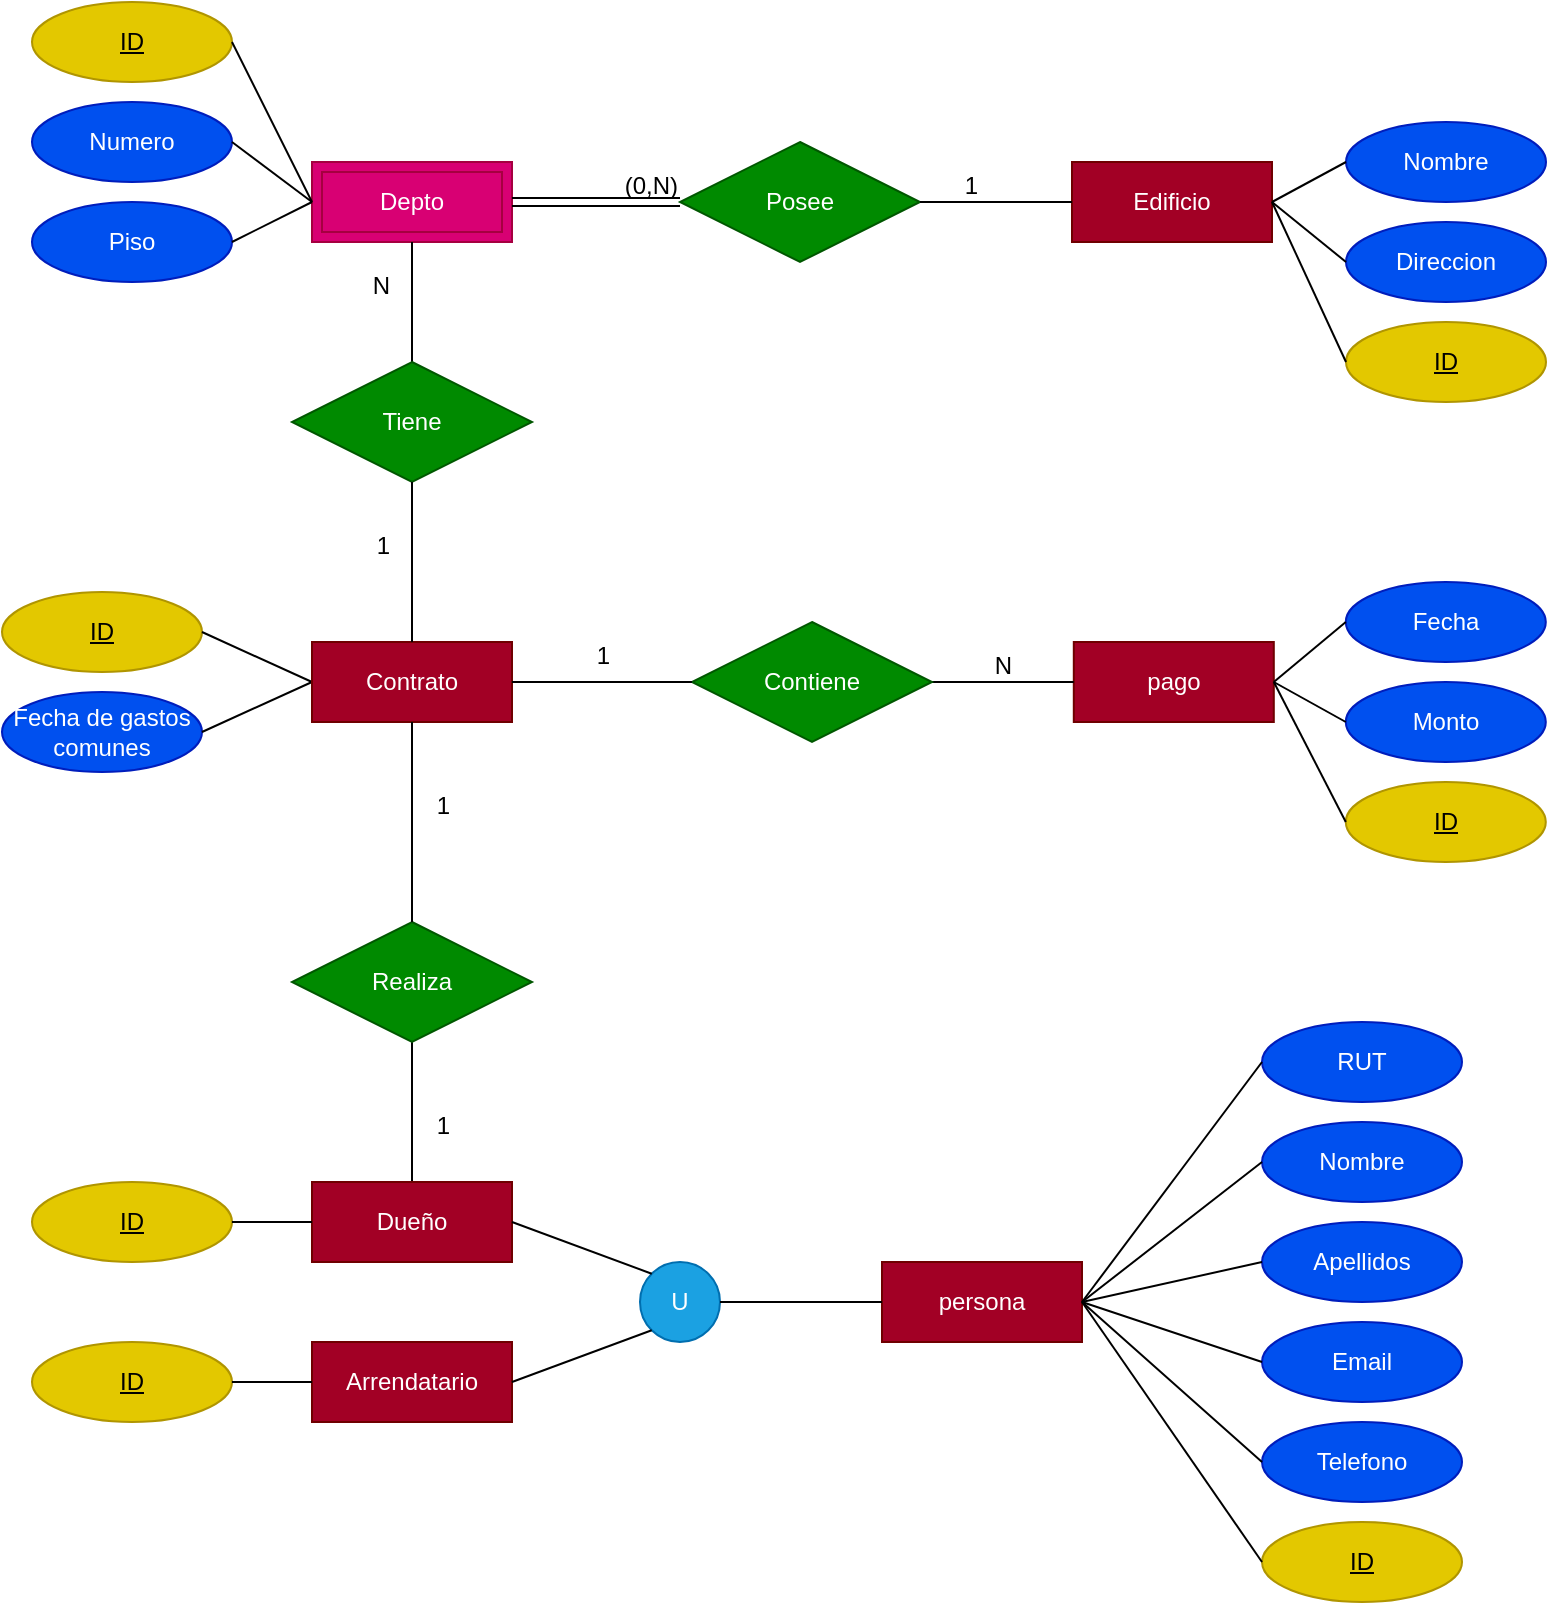 <mxfile version="21.6.8" type="device">
  <diagram name="Página-1" id="DmiOHVu3LQXbUyQUYtL3">
    <mxGraphModel dx="1036" dy="1783" grid="1" gridSize="10" guides="1" tooltips="1" connect="1" arrows="1" fold="1" page="1" pageScale="1" pageWidth="827" pageHeight="1169" math="0" shadow="0">
      <root>
        <mxCell id="0" />
        <mxCell id="1" parent="0" />
        <mxCell id="bor69yFq9c3J55ucmxrl-1" value="Edificio" style="whiteSpace=wrap;html=1;align=center;fillColor=#a20025;fontColor=#ffffff;strokeColor=#6F0000;" parent="1" vertex="1">
          <mxGeometry x="590" y="70" width="100" height="40" as="geometry" />
        </mxCell>
        <mxCell id="bor69yFq9c3J55ucmxrl-2" value="persona" style="whiteSpace=wrap;html=1;align=center;fillColor=#a20025;fontColor=#ffffff;strokeColor=#6F0000;" parent="1" vertex="1">
          <mxGeometry x="495" y="620" width="100" height="40" as="geometry" />
        </mxCell>
        <mxCell id="bor69yFq9c3J55ucmxrl-3" value="Depto" style="shape=ext;margin=3;double=1;whiteSpace=wrap;html=1;align=center;fillColor=#d80073;fontColor=#ffffff;strokeColor=#A50040;" parent="1" vertex="1">
          <mxGeometry x="210" y="70" width="100" height="40" as="geometry" />
        </mxCell>
        <mxCell id="bor69yFq9c3J55ucmxrl-5" value="pago" style="whiteSpace=wrap;html=1;align=center;fillColor=#a20025;fontColor=#ffffff;strokeColor=#6F0000;" parent="1" vertex="1">
          <mxGeometry x="590.9" y="310" width="100" height="40" as="geometry" />
        </mxCell>
        <mxCell id="bor69yFq9c3J55ucmxrl-8" value="Posee" style="shape=rhombus;perimeter=rhombusPerimeter;whiteSpace=wrap;html=1;align=center;fillColor=#008a00;fontColor=#ffffff;strokeColor=#005700;" parent="1" vertex="1">
          <mxGeometry x="394" y="60" width="120" height="60" as="geometry" />
        </mxCell>
        <mxCell id="bor69yFq9c3J55ucmxrl-9" value="" style="endArrow=none;html=1;rounded=0;exitX=0;exitY=0.5;exitDx=0;exitDy=0;entryX=1;entryY=0.5;entryDx=0;entryDy=0;" parent="1" source="bor69yFq9c3J55ucmxrl-1" target="bor69yFq9c3J55ucmxrl-8" edge="1">
          <mxGeometry relative="1" as="geometry">
            <mxPoint x="330" y="320" as="sourcePoint" />
            <mxPoint x="430" y="170" as="targetPoint" />
          </mxGeometry>
        </mxCell>
        <mxCell id="bor69yFq9c3J55ucmxrl-10" value="1" style="resizable=0;html=1;whiteSpace=wrap;align=right;verticalAlign=bottom;" parent="bor69yFq9c3J55ucmxrl-9" connectable="0" vertex="1">
          <mxGeometry x="1" relative="1" as="geometry">
            <mxPoint x="30" as="offset" />
          </mxGeometry>
        </mxCell>
        <mxCell id="bor69yFq9c3J55ucmxrl-13" value="" style="shape=link;html=1;rounded=0;exitX=1;exitY=0.5;exitDx=0;exitDy=0;" parent="1" source="bor69yFq9c3J55ucmxrl-3" target="bor69yFq9c3J55ucmxrl-8" edge="1">
          <mxGeometry relative="1" as="geometry">
            <mxPoint x="330" y="320" as="sourcePoint" />
            <mxPoint x="490" y="320" as="targetPoint" />
          </mxGeometry>
        </mxCell>
        <mxCell id="bor69yFq9c3J55ucmxrl-14" value="(0,N)" style="resizable=0;html=1;whiteSpace=wrap;align=right;verticalAlign=bottom;" parent="bor69yFq9c3J55ucmxrl-13" connectable="0" vertex="1">
          <mxGeometry x="1" relative="1" as="geometry" />
        </mxCell>
        <mxCell id="bor69yFq9c3J55ucmxrl-16" value="" style="endArrow=none;html=1;rounded=0;exitX=0.5;exitY=1;exitDx=0;exitDy=0;entryX=0.5;entryY=0;entryDx=0;entryDy=0;" parent="1" source="bor69yFq9c3J55ucmxrl-3" target="4m-iscI3mFcmCV3gT1Eq-2" edge="1">
          <mxGeometry relative="1" as="geometry">
            <mxPoint x="600" y="100" as="sourcePoint" />
            <mxPoint x="260" y="170" as="targetPoint" />
          </mxGeometry>
        </mxCell>
        <mxCell id="bor69yFq9c3J55ucmxrl-17" value="N" style="resizable=0;html=1;whiteSpace=wrap;align=right;verticalAlign=bottom;" parent="bor69yFq9c3J55ucmxrl-16" connectable="0" vertex="1">
          <mxGeometry x="1" relative="1" as="geometry">
            <mxPoint x="-10" y="-30" as="offset" />
          </mxGeometry>
        </mxCell>
        <mxCell id="bor69yFq9c3J55ucmxrl-27" value="" style="endArrow=none;html=1;rounded=0;exitX=0.5;exitY=0;exitDx=0;exitDy=0;entryX=0.5;entryY=1;entryDx=0;entryDy=0;" parent="1" source="xxrO89_LfZ_OQnGle9vT-1" target="4m-iscI3mFcmCV3gT1Eq-4" edge="1">
          <mxGeometry relative="1" as="geometry">
            <mxPoint x="260" y="330" as="sourcePoint" />
            <mxPoint x="260" y="510" as="targetPoint" />
          </mxGeometry>
        </mxCell>
        <mxCell id="bor69yFq9c3J55ucmxrl-28" value="1" style="resizable=0;html=1;whiteSpace=wrap;align=right;verticalAlign=bottom;" parent="bor69yFq9c3J55ucmxrl-27" connectable="0" vertex="1">
          <mxGeometry x="1" relative="1" as="geometry">
            <mxPoint x="20" y="50" as="offset" />
          </mxGeometry>
        </mxCell>
        <mxCell id="bor69yFq9c3J55ucmxrl-30" value="" style="endArrow=none;html=1;rounded=0;exitX=1;exitY=0.5;exitDx=0;exitDy=0;" parent="1" source="4m-iscI3mFcmCV3gT1Eq-3" target="bor69yFq9c3J55ucmxrl-5" edge="1">
          <mxGeometry relative="1" as="geometry">
            <mxPoint x="500.0" y="333.98" as="sourcePoint" />
            <mxPoint x="506.84" y="485" as="targetPoint" />
          </mxGeometry>
        </mxCell>
        <mxCell id="bor69yFq9c3J55ucmxrl-31" value="N" style="resizable=0;html=1;whiteSpace=wrap;align=right;verticalAlign=bottom;" parent="bor69yFq9c3J55ucmxrl-30" connectable="0" vertex="1">
          <mxGeometry x="1" relative="1" as="geometry">
            <mxPoint x="-30" as="offset" />
          </mxGeometry>
        </mxCell>
        <mxCell id="bor69yFq9c3J55ucmxrl-32" value="Nombre" style="ellipse;whiteSpace=wrap;html=1;align=center;fillColor=#0050ef;fontColor=#ffffff;strokeColor=#001DBC;" parent="1" vertex="1">
          <mxGeometry x="727" y="50" width="100" height="40" as="geometry" />
        </mxCell>
        <mxCell id="bor69yFq9c3J55ucmxrl-33" value="Direccion" style="ellipse;whiteSpace=wrap;html=1;align=center;fillColor=#0050ef;fontColor=#ffffff;strokeColor=#001DBC;" parent="1" vertex="1">
          <mxGeometry x="727" y="100" width="100" height="40" as="geometry" />
        </mxCell>
        <mxCell id="bor69yFq9c3J55ucmxrl-35" value="Numero" style="ellipse;whiteSpace=wrap;html=1;align=center;fillColor=#0050ef;fontColor=#ffffff;strokeColor=#001DBC;" parent="1" vertex="1">
          <mxGeometry x="70" y="40" width="100" height="40" as="geometry" />
        </mxCell>
        <mxCell id="bor69yFq9c3J55ucmxrl-36" value="Piso" style="ellipse;whiteSpace=wrap;html=1;align=center;fillColor=#0050ef;fontColor=#ffffff;strokeColor=#001DBC;" parent="1" vertex="1">
          <mxGeometry x="70" y="90" width="100" height="40" as="geometry" />
        </mxCell>
        <mxCell id="bor69yFq9c3J55ucmxrl-38" value="" style="endArrow=none;html=1;rounded=0;exitX=1;exitY=0.5;exitDx=0;exitDy=0;entryX=0;entryY=0.5;entryDx=0;entryDy=0;" parent="1" source="bor69yFq9c3J55ucmxrl-35" target="bor69yFq9c3J55ucmxrl-3" edge="1">
          <mxGeometry relative="1" as="geometry">
            <mxPoint x="330" y="220" as="sourcePoint" />
            <mxPoint x="490" y="220" as="targetPoint" />
          </mxGeometry>
        </mxCell>
        <mxCell id="bor69yFq9c3J55ucmxrl-39" value="" style="endArrow=none;html=1;rounded=0;exitX=1;exitY=0.5;exitDx=0;exitDy=0;entryX=0;entryY=0.5;entryDx=0;entryDy=0;" parent="1" source="bor69yFq9c3J55ucmxrl-36" target="bor69yFq9c3J55ucmxrl-3" edge="1">
          <mxGeometry relative="1" as="geometry">
            <mxPoint x="190" y="70" as="sourcePoint" />
            <mxPoint x="220" y="100" as="targetPoint" />
          </mxGeometry>
        </mxCell>
        <mxCell id="bor69yFq9c3J55ucmxrl-41" value="" style="endArrow=none;html=1;rounded=0;exitX=0;exitY=0.5;exitDx=0;exitDy=0;entryX=1;entryY=0.5;entryDx=0;entryDy=0;" parent="1" source="bor69yFq9c3J55ucmxrl-32" target="bor69yFq9c3J55ucmxrl-1" edge="1">
          <mxGeometry relative="1" as="geometry">
            <mxPoint x="180" y="60" as="sourcePoint" />
            <mxPoint x="220" y="100" as="targetPoint" />
          </mxGeometry>
        </mxCell>
        <mxCell id="bor69yFq9c3J55ucmxrl-42" value="" style="endArrow=none;html=1;rounded=0;exitX=0;exitY=0.5;exitDx=0;exitDy=0;entryX=1;entryY=0.5;entryDx=0;entryDy=0;" parent="1" source="bor69yFq9c3J55ucmxrl-33" target="bor69yFq9c3J55ucmxrl-1" edge="1">
          <mxGeometry relative="1" as="geometry">
            <mxPoint x="737" y="70" as="sourcePoint" />
            <mxPoint x="700" y="100" as="targetPoint" />
          </mxGeometry>
        </mxCell>
        <mxCell id="bor69yFq9c3J55ucmxrl-43" value="Fecha de gastos comunes" style="ellipse;whiteSpace=wrap;html=1;align=center;fillColor=#0050ef;fontColor=#ffffff;strokeColor=#001DBC;" parent="1" vertex="1">
          <mxGeometry x="55" y="335" width="100" height="40" as="geometry" />
        </mxCell>
        <mxCell id="bor69yFq9c3J55ucmxrl-44" value="" style="endArrow=none;html=1;rounded=0;exitX=1;exitY=0.5;exitDx=0;exitDy=0;entryX=0;entryY=0.5;entryDx=0;entryDy=0;" parent="1" source="bor69yFq9c3J55ucmxrl-43" target="4m-iscI3mFcmCV3gT1Eq-1" edge="1">
          <mxGeometry relative="1" as="geometry">
            <mxPoint x="165" y="225" as="sourcePoint" />
            <mxPoint x="185" y="325" as="targetPoint" />
          </mxGeometry>
        </mxCell>
        <mxCell id="bor69yFq9c3J55ucmxrl-45" value="Fecha" style="ellipse;whiteSpace=wrap;html=1;align=center;fillColor=#0050ef;fontColor=#ffffff;strokeColor=#001DBC;" parent="1" vertex="1">
          <mxGeometry x="726.9" y="280" width="100" height="40" as="geometry" />
        </mxCell>
        <mxCell id="bor69yFq9c3J55ucmxrl-46" value="Monto" style="ellipse;whiteSpace=wrap;html=1;align=center;fillColor=#0050ef;fontColor=#ffffff;strokeColor=#001DBC;" parent="1" vertex="1">
          <mxGeometry x="726.9" y="330" width="100" height="40" as="geometry" />
        </mxCell>
        <mxCell id="bor69yFq9c3J55ucmxrl-47" value="" style="endArrow=none;html=1;rounded=0;exitX=0;exitY=0.5;exitDx=0;exitDy=0;entryX=1;entryY=0.5;entryDx=0;entryDy=0;" parent="1" source="bor69yFq9c3J55ucmxrl-45" target="bor69yFq9c3J55ucmxrl-5" edge="1">
          <mxGeometry relative="1" as="geometry">
            <mxPoint x="923.9" y="180" as="sourcePoint" />
            <mxPoint x="886.9" y="210" as="targetPoint" />
          </mxGeometry>
        </mxCell>
        <mxCell id="bor69yFq9c3J55ucmxrl-48" value="" style="endArrow=none;html=1;rounded=0;exitX=0;exitY=0.5;exitDx=0;exitDy=0;entryX=1;entryY=0.5;entryDx=0;entryDy=0;" parent="1" source="bor69yFq9c3J55ucmxrl-46" target="bor69yFq9c3J55ucmxrl-5" edge="1">
          <mxGeometry relative="1" as="geometry">
            <mxPoint x="726.9" y="310" as="sourcePoint" />
            <mxPoint x="700.9" y="340" as="targetPoint" />
          </mxGeometry>
        </mxCell>
        <mxCell id="bor69yFq9c3J55ucmxrl-49" value="RUT" style="ellipse;whiteSpace=wrap;html=1;align=center;fillColor=#0050ef;fontColor=#ffffff;strokeColor=#001DBC;" parent="1" vertex="1">
          <mxGeometry x="685" y="500" width="100" height="40" as="geometry" />
        </mxCell>
        <mxCell id="bor69yFq9c3J55ucmxrl-50" value="Nombre" style="ellipse;whiteSpace=wrap;html=1;align=center;fillColor=#0050ef;fontColor=#ffffff;strokeColor=#001DBC;" parent="1" vertex="1">
          <mxGeometry x="685" y="550" width="100" height="40" as="geometry" />
        </mxCell>
        <mxCell id="bor69yFq9c3J55ucmxrl-51" value="Apellidos" style="ellipse;whiteSpace=wrap;html=1;align=center;fillColor=#0050ef;fontColor=#ffffff;strokeColor=#001DBC;" parent="1" vertex="1">
          <mxGeometry x="685" y="600" width="100" height="40" as="geometry" />
        </mxCell>
        <mxCell id="bor69yFq9c3J55ucmxrl-52" value="Email" style="ellipse;whiteSpace=wrap;html=1;align=center;fillColor=#0050ef;fontColor=#ffffff;strokeColor=#001DBC;" parent="1" vertex="1">
          <mxGeometry x="685" y="650" width="100" height="40" as="geometry" />
        </mxCell>
        <mxCell id="bor69yFq9c3J55ucmxrl-53" value="Telefono" style="ellipse;whiteSpace=wrap;html=1;align=center;fillColor=#0050ef;fontColor=#ffffff;strokeColor=#001DBC;" parent="1" vertex="1">
          <mxGeometry x="685" y="700" width="100" height="40" as="geometry" />
        </mxCell>
        <mxCell id="bor69yFq9c3J55ucmxrl-54" value="" style="endArrow=none;html=1;rounded=0;exitX=1;exitY=0.5;exitDx=0;exitDy=0;entryX=0;entryY=0.5;entryDx=0;entryDy=0;" parent="1" source="bor69yFq9c3J55ucmxrl-2" target="bor69yFq9c3J55ucmxrl-49" edge="1">
          <mxGeometry relative="1" as="geometry">
            <mxPoint x="875" y="430" as="sourcePoint" />
            <mxPoint x="839" y="400" as="targetPoint" />
          </mxGeometry>
        </mxCell>
        <mxCell id="bor69yFq9c3J55ucmxrl-55" value="" style="endArrow=none;html=1;rounded=0;exitX=1;exitY=0.5;exitDx=0;exitDy=0;entryX=0;entryY=0.5;entryDx=0;entryDy=0;" parent="1" source="bor69yFq9c3J55ucmxrl-2" target="bor69yFq9c3J55ucmxrl-50" edge="1">
          <mxGeometry relative="1" as="geometry">
            <mxPoint x="885" y="440" as="sourcePoint" />
            <mxPoint x="625" y="470" as="targetPoint" />
          </mxGeometry>
        </mxCell>
        <mxCell id="bor69yFq9c3J55ucmxrl-56" value="" style="endArrow=none;html=1;rounded=0;exitX=1;exitY=0.5;exitDx=0;exitDy=0;entryX=0;entryY=0.5;entryDx=0;entryDy=0;" parent="1" source="bor69yFq9c3J55ucmxrl-2" target="bor69yFq9c3J55ucmxrl-51" edge="1">
          <mxGeometry relative="1" as="geometry">
            <mxPoint x="895" y="450" as="sourcePoint" />
            <mxPoint x="859" y="420" as="targetPoint" />
          </mxGeometry>
        </mxCell>
        <mxCell id="bor69yFq9c3J55ucmxrl-57" value="" style="endArrow=none;html=1;rounded=0;exitX=0;exitY=0.5;exitDx=0;exitDy=0;entryX=1;entryY=0.5;entryDx=0;entryDy=0;" parent="1" source="bor69yFq9c3J55ucmxrl-52" target="bor69yFq9c3J55ucmxrl-2" edge="1">
          <mxGeometry relative="1" as="geometry">
            <mxPoint x="905" y="460" as="sourcePoint" />
            <mxPoint x="869" y="430" as="targetPoint" />
          </mxGeometry>
        </mxCell>
        <mxCell id="bor69yFq9c3J55ucmxrl-59" value="" style="endArrow=none;html=1;rounded=0;exitX=0;exitY=0.5;exitDx=0;exitDy=0;entryX=1;entryY=0.5;entryDx=0;entryDy=0;" parent="1" source="bor69yFq9c3J55ucmxrl-53" target="bor69yFq9c3J55ucmxrl-2" edge="1">
          <mxGeometry relative="1" as="geometry">
            <mxPoint x="925" y="480" as="sourcePoint" />
            <mxPoint x="889" y="450" as="targetPoint" />
          </mxGeometry>
        </mxCell>
        <mxCell id="bor69yFq9c3J55ucmxrl-62" value="ID" style="ellipse;whiteSpace=wrap;html=1;align=center;fontStyle=4;fillColor=#e3c800;fontColor=#000000;strokeColor=#B09500;" parent="1" vertex="1">
          <mxGeometry x="70" y="-10" width="100" height="40" as="geometry" />
        </mxCell>
        <mxCell id="bor69yFq9c3J55ucmxrl-67" value="" style="endArrow=none;html=1;rounded=0;exitX=1;exitY=0.5;exitDx=0;exitDy=0;entryX=0;entryY=0.5;entryDx=0;entryDy=0;" parent="1" source="bor69yFq9c3J55ucmxrl-62" target="bor69yFq9c3J55ucmxrl-3" edge="1">
          <mxGeometry relative="1" as="geometry">
            <mxPoint x="180" y="70" as="sourcePoint" />
            <mxPoint x="190" y="90" as="targetPoint" />
          </mxGeometry>
        </mxCell>
        <mxCell id="bor69yFq9c3J55ucmxrl-68" value="ID" style="ellipse;whiteSpace=wrap;html=1;align=center;fontStyle=4;fillColor=#e3c800;fontColor=#000000;strokeColor=#B09500;" parent="1" vertex="1">
          <mxGeometry x="55" y="285" width="100" height="40" as="geometry" />
        </mxCell>
        <mxCell id="bor69yFq9c3J55ucmxrl-69" value="" style="endArrow=none;html=1;rounded=0;exitX=1;exitY=0.5;exitDx=0;exitDy=0;entryX=0;entryY=0.5;entryDx=0;entryDy=0;" parent="1" source="bor69yFq9c3J55ucmxrl-68" target="4m-iscI3mFcmCV3gT1Eq-1" edge="1">
          <mxGeometry relative="1" as="geometry">
            <mxPoint x="165" y="365" as="sourcePoint" />
            <mxPoint x="185" y="325" as="targetPoint" />
          </mxGeometry>
        </mxCell>
        <mxCell id="bor69yFq9c3J55ucmxrl-70" value="ID" style="ellipse;whiteSpace=wrap;html=1;align=center;fontStyle=4;fillColor=#e3c800;fontColor=#000000;strokeColor=#B09500;" parent="1" vertex="1">
          <mxGeometry x="685" y="750" width="100" height="40" as="geometry" />
        </mxCell>
        <mxCell id="bor69yFq9c3J55ucmxrl-71" value="" style="endArrow=none;html=1;rounded=0;exitX=1;exitY=0.5;exitDx=0;exitDy=0;entryX=0;entryY=0.5;entryDx=0;entryDy=0;" parent="1" source="bor69yFq9c3J55ucmxrl-2" target="bor69yFq9c3J55ucmxrl-70" edge="1">
          <mxGeometry relative="1" as="geometry">
            <mxPoint x="779" y="760" as="sourcePoint" />
            <mxPoint x="809" y="780" as="targetPoint" />
          </mxGeometry>
        </mxCell>
        <mxCell id="bor69yFq9c3J55ucmxrl-72" value="ID" style="ellipse;whiteSpace=wrap;html=1;align=center;fontStyle=4;fillColor=#e3c800;fontColor=#000000;strokeColor=#B09500;" parent="1" vertex="1">
          <mxGeometry x="726.9" y="380" width="100" height="40" as="geometry" />
        </mxCell>
        <mxCell id="bor69yFq9c3J55ucmxrl-73" value="" style="endArrow=none;html=1;rounded=0;exitX=0;exitY=0.5;exitDx=0;exitDy=0;entryX=1;entryY=0.5;entryDx=0;entryDy=0;" parent="1" source="bor69yFq9c3J55ucmxrl-72" target="bor69yFq9c3J55ucmxrl-5" edge="1">
          <mxGeometry relative="1" as="geometry">
            <mxPoint x="956.9" y="490" as="sourcePoint" />
            <mxPoint x="986.9" y="510" as="targetPoint" />
          </mxGeometry>
        </mxCell>
        <mxCell id="bor69yFq9c3J55ucmxrl-74" value="ID" style="ellipse;whiteSpace=wrap;html=1;align=center;fontStyle=4;fillColor=#e3c800;fontColor=#000000;strokeColor=#B09500;" parent="1" vertex="1">
          <mxGeometry x="727" y="150" width="100" height="40" as="geometry" />
        </mxCell>
        <mxCell id="bor69yFq9c3J55ucmxrl-75" value="" style="endArrow=none;html=1;rounded=0;exitX=1;exitY=0.5;exitDx=0;exitDy=0;entryX=0;entryY=0.5;entryDx=0;entryDy=0;" parent="1" source="bor69yFq9c3J55ucmxrl-1" target="bor69yFq9c3J55ucmxrl-74" edge="1">
          <mxGeometry relative="1" as="geometry">
            <mxPoint x="797" y="280" as="sourcePoint" />
            <mxPoint x="827" y="300" as="targetPoint" />
          </mxGeometry>
        </mxCell>
        <mxCell id="xxrO89_LfZ_OQnGle9vT-1" value="Dueño" style="whiteSpace=wrap;html=1;align=center;fillColor=#a20025;fontColor=#ffffff;strokeColor=#6F0000;" parent="1" vertex="1">
          <mxGeometry x="210" y="580" width="100" height="40" as="geometry" />
        </mxCell>
        <mxCell id="xxrO89_LfZ_OQnGle9vT-2" value="ID" style="ellipse;whiteSpace=wrap;html=1;align=center;fontStyle=4;fillColor=#e3c800;fontColor=#000000;strokeColor=#B09500;" parent="1" vertex="1">
          <mxGeometry x="70" y="580" width="100" height="40" as="geometry" />
        </mxCell>
        <mxCell id="xxrO89_LfZ_OQnGle9vT-3" value="" style="endArrow=none;html=1;rounded=0;exitX=1;exitY=0.5;exitDx=0;exitDy=0;entryX=0;entryY=0.5;entryDx=0;entryDy=0;" parent="1" source="xxrO89_LfZ_OQnGle9vT-2" target="xxrO89_LfZ_OQnGle9vT-1" edge="1">
          <mxGeometry relative="1" as="geometry">
            <mxPoint x="180" y="470" as="sourcePoint" />
            <mxPoint x="210" y="440" as="targetPoint" />
          </mxGeometry>
        </mxCell>
        <mxCell id="xxrO89_LfZ_OQnGle9vT-5" value="U" style="ellipse;whiteSpace=wrap;html=1;align=center;fillColor=#1ba1e2;fontColor=#ffffff;strokeColor=#006EAF;" parent="1" vertex="1">
          <mxGeometry x="374" y="620" width="40" height="40" as="geometry" />
        </mxCell>
        <mxCell id="xxrO89_LfZ_OQnGle9vT-6" value="" style="endArrow=none;html=1;rounded=0;exitX=1;exitY=0.5;exitDx=0;exitDy=0;entryX=0;entryY=0;entryDx=0;entryDy=0;" parent="1" source="xxrO89_LfZ_OQnGle9vT-1" target="xxrO89_LfZ_OQnGle9vT-5" edge="1">
          <mxGeometry width="50" height="50" relative="1" as="geometry">
            <mxPoint x="390" y="570" as="sourcePoint" />
            <mxPoint x="440" y="520" as="targetPoint" />
          </mxGeometry>
        </mxCell>
        <mxCell id="xxrO89_LfZ_OQnGle9vT-7" value="" style="endArrow=none;html=1;rounded=0;exitX=0;exitY=0.5;exitDx=0;exitDy=0;entryX=1;entryY=0.5;entryDx=0;entryDy=0;" parent="1" source="bor69yFq9c3J55ucmxrl-2" target="xxrO89_LfZ_OQnGle9vT-5" edge="1">
          <mxGeometry width="50" height="50" relative="1" as="geometry">
            <mxPoint x="320" y="610" as="sourcePoint" />
            <mxPoint x="440" y="520" as="targetPoint" />
          </mxGeometry>
        </mxCell>
        <mxCell id="xxrO89_LfZ_OQnGle9vT-8" value="Arrendatario" style="whiteSpace=wrap;html=1;align=center;fillColor=#a20025;fontColor=#ffffff;strokeColor=#6F0000;" parent="1" vertex="1">
          <mxGeometry x="210" y="660" width="100" height="40" as="geometry" />
        </mxCell>
        <mxCell id="xxrO89_LfZ_OQnGle9vT-10" value="" style="endArrow=none;html=1;rounded=0;exitX=1;exitY=0.5;exitDx=0;exitDy=0;entryX=0;entryY=1;entryDx=0;entryDy=0;" parent="1" source="xxrO89_LfZ_OQnGle9vT-8" target="xxrO89_LfZ_OQnGle9vT-5" edge="1">
          <mxGeometry width="50" height="50" relative="1" as="geometry">
            <mxPoint x="320" y="610" as="sourcePoint" />
            <mxPoint x="340" y="670" as="targetPoint" />
          </mxGeometry>
        </mxCell>
        <mxCell id="xxrO89_LfZ_OQnGle9vT-11" value="ID" style="ellipse;whiteSpace=wrap;html=1;align=center;fontStyle=4;fillColor=#e3c800;fontColor=#000000;strokeColor=#B09500;" parent="1" vertex="1">
          <mxGeometry x="70" y="660" width="100" height="40" as="geometry" />
        </mxCell>
        <mxCell id="xxrO89_LfZ_OQnGle9vT-12" value="" style="endArrow=none;html=1;rounded=0;exitX=0;exitY=0.5;exitDx=0;exitDy=0;entryX=1;entryY=0.5;entryDx=0;entryDy=0;" parent="1" source="xxrO89_LfZ_OQnGle9vT-8" target="xxrO89_LfZ_OQnGle9vT-11" edge="1">
          <mxGeometry width="50" height="50" relative="1" as="geometry">
            <mxPoint x="320" y="690" as="sourcePoint" />
            <mxPoint x="410" y="624" as="targetPoint" />
          </mxGeometry>
        </mxCell>
        <mxCell id="4m-iscI3mFcmCV3gT1Eq-1" value="Contrato" style="whiteSpace=wrap;html=1;align=center;fillColor=#a20025;fontColor=#ffffff;strokeColor=#6F0000;" vertex="1" parent="1">
          <mxGeometry x="210.0" y="310" width="100" height="40" as="geometry" />
        </mxCell>
        <mxCell id="4m-iscI3mFcmCV3gT1Eq-2" value="Tiene" style="shape=rhombus;perimeter=rhombusPerimeter;whiteSpace=wrap;html=1;align=center;fillColor=#008a00;fontColor=#ffffff;strokeColor=#005700;" vertex="1" parent="1">
          <mxGeometry x="200" y="170" width="120" height="60" as="geometry" />
        </mxCell>
        <mxCell id="4m-iscI3mFcmCV3gT1Eq-3" value="Contiene" style="shape=rhombus;perimeter=rhombusPerimeter;whiteSpace=wrap;html=1;align=center;fillColor=#008a00;fontColor=#ffffff;strokeColor=#005700;" vertex="1" parent="1">
          <mxGeometry x="400" y="300" width="120" height="60" as="geometry" />
        </mxCell>
        <mxCell id="4m-iscI3mFcmCV3gT1Eq-4" value="Realiza" style="shape=rhombus;perimeter=rhombusPerimeter;whiteSpace=wrap;html=1;align=center;fillColor=#008a00;fontColor=#ffffff;strokeColor=#005700;" vertex="1" parent="1">
          <mxGeometry x="200" y="450" width="120" height="60" as="geometry" />
        </mxCell>
        <mxCell id="4m-iscI3mFcmCV3gT1Eq-5" value="" style="endArrow=none;html=1;rounded=0;exitX=0.5;exitY=0;exitDx=0;exitDy=0;entryX=0.5;entryY=1;entryDx=0;entryDy=0;" edge="1" parent="1" source="4m-iscI3mFcmCV3gT1Eq-4" target="4m-iscI3mFcmCV3gT1Eq-1">
          <mxGeometry relative="1" as="geometry">
            <mxPoint x="270" y="590" as="sourcePoint" />
            <mxPoint x="270" y="520" as="targetPoint" />
          </mxGeometry>
        </mxCell>
        <mxCell id="4m-iscI3mFcmCV3gT1Eq-6" value="1" style="resizable=0;html=1;whiteSpace=wrap;align=right;verticalAlign=bottom;" connectable="0" vertex="1" parent="4m-iscI3mFcmCV3gT1Eq-5">
          <mxGeometry x="1" relative="1" as="geometry">
            <mxPoint x="20" y="50" as="offset" />
          </mxGeometry>
        </mxCell>
        <mxCell id="4m-iscI3mFcmCV3gT1Eq-7" value="" style="endArrow=none;html=1;rounded=0;exitX=0.5;exitY=0;exitDx=0;exitDy=0;entryX=0.5;entryY=1;entryDx=0;entryDy=0;" edge="1" parent="1" source="4m-iscI3mFcmCV3gT1Eq-1" target="4m-iscI3mFcmCV3gT1Eq-2">
          <mxGeometry relative="1" as="geometry">
            <mxPoint x="280" y="600" as="sourcePoint" />
            <mxPoint x="280" y="530" as="targetPoint" />
          </mxGeometry>
        </mxCell>
        <mxCell id="4m-iscI3mFcmCV3gT1Eq-8" value="1" style="resizable=0;html=1;whiteSpace=wrap;align=right;verticalAlign=bottom;" connectable="0" vertex="1" parent="4m-iscI3mFcmCV3gT1Eq-7">
          <mxGeometry x="1" relative="1" as="geometry">
            <mxPoint x="-10" y="40" as="offset" />
          </mxGeometry>
        </mxCell>
        <mxCell id="4m-iscI3mFcmCV3gT1Eq-9" value="" style="endArrow=none;html=1;rounded=0;exitX=0;exitY=0.5;exitDx=0;exitDy=0;entryX=1;entryY=0.5;entryDx=0;entryDy=0;" edge="1" parent="1" source="4m-iscI3mFcmCV3gT1Eq-3" target="4m-iscI3mFcmCV3gT1Eq-1">
          <mxGeometry relative="1" as="geometry">
            <mxPoint x="290" y="610" as="sourcePoint" />
            <mxPoint x="290" y="540" as="targetPoint" />
          </mxGeometry>
        </mxCell>
        <mxCell id="4m-iscI3mFcmCV3gT1Eq-10" value="1" style="resizable=0;html=1;whiteSpace=wrap;align=right;verticalAlign=bottom;" connectable="0" vertex="1" parent="4m-iscI3mFcmCV3gT1Eq-9">
          <mxGeometry x="1" relative="1" as="geometry">
            <mxPoint x="50" y="-5" as="offset" />
          </mxGeometry>
        </mxCell>
      </root>
    </mxGraphModel>
  </diagram>
</mxfile>
